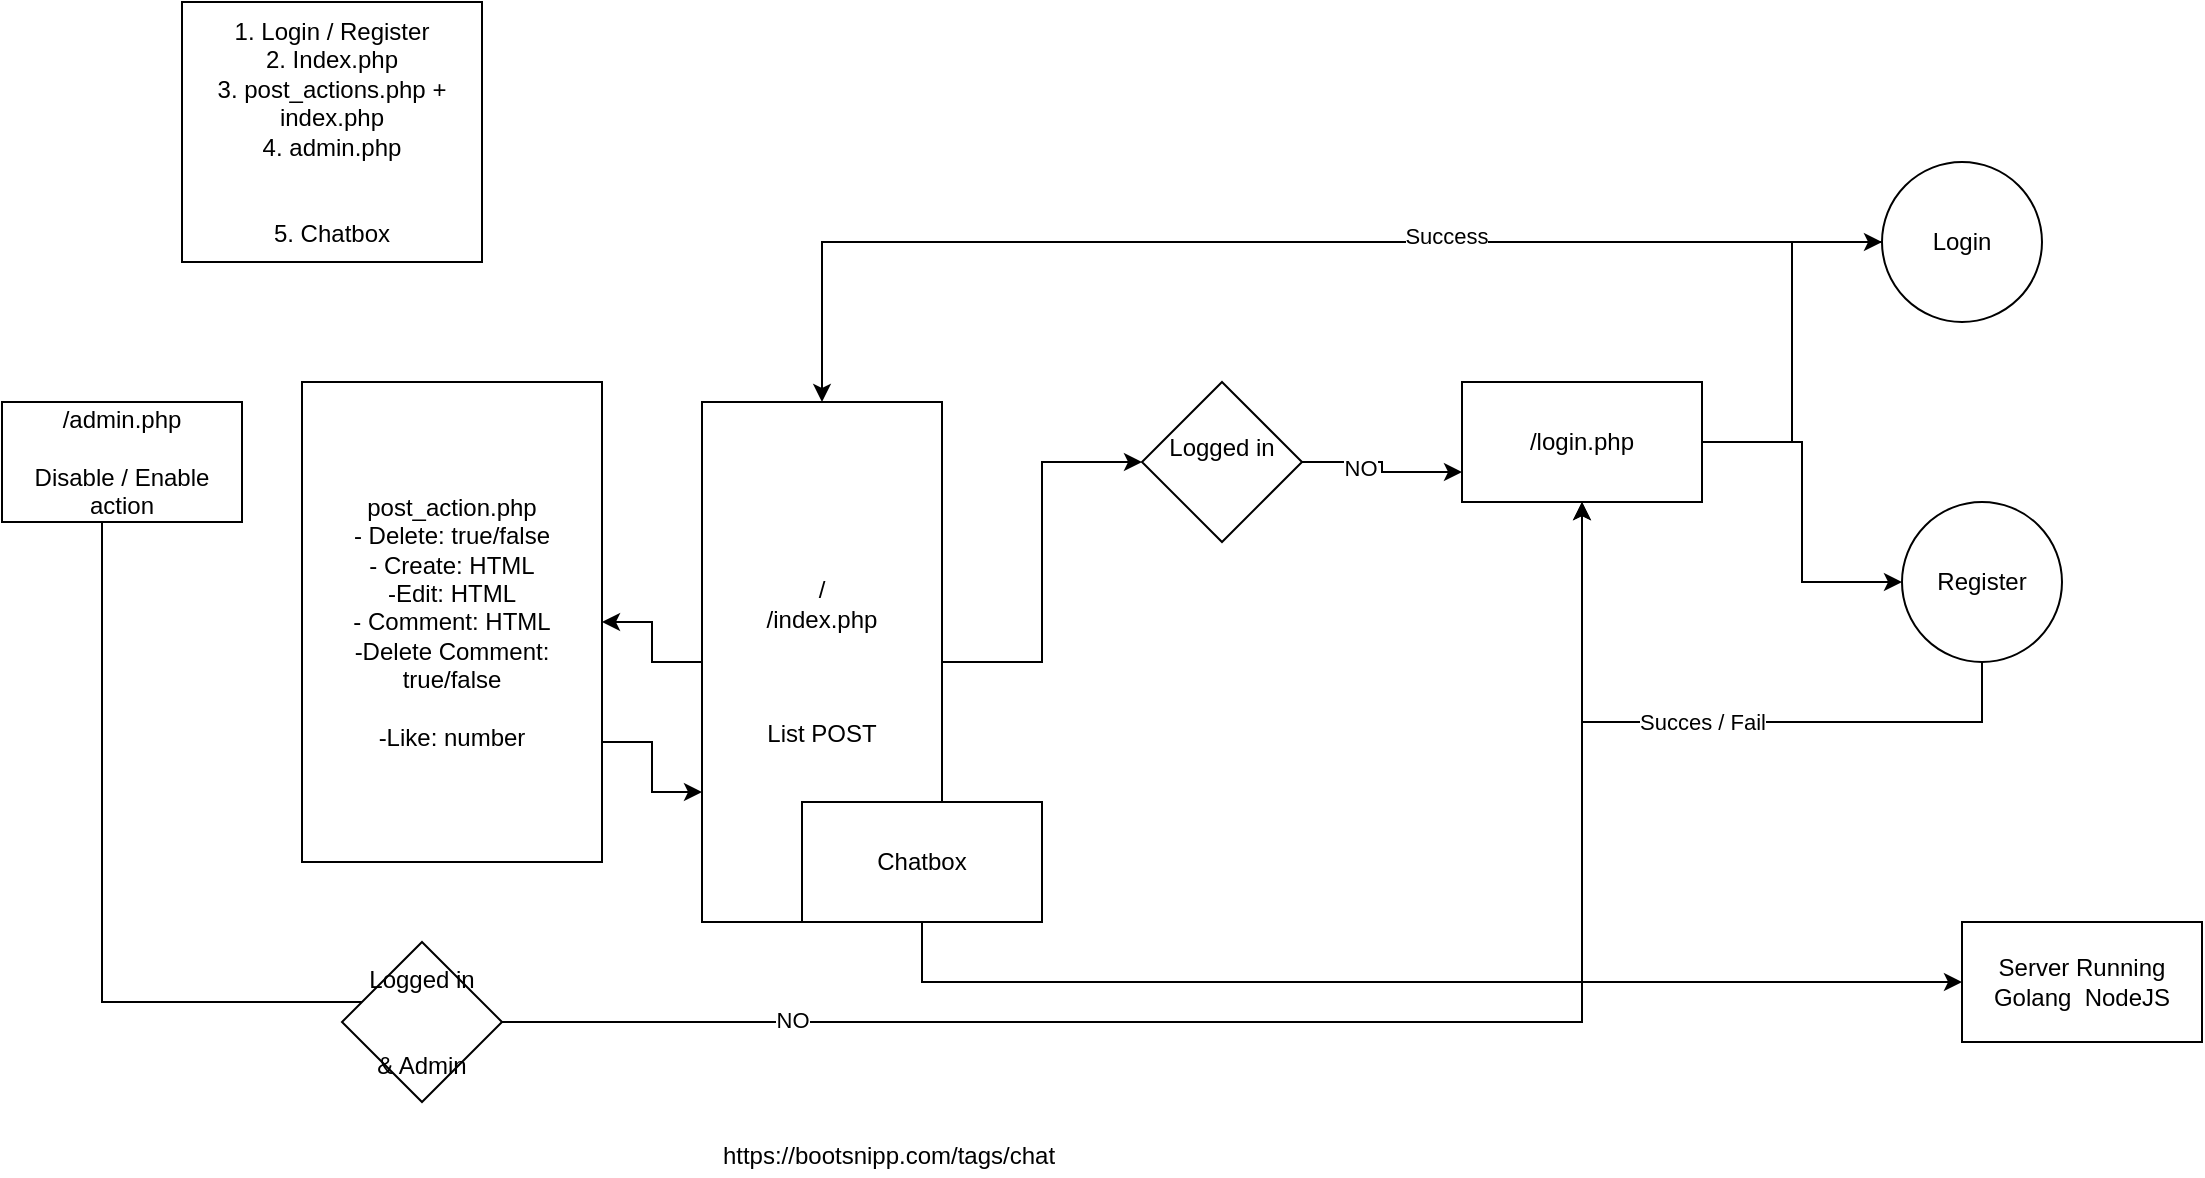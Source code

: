 <mxfile version="12.9.13" type="device"><diagram id="0dNIgwqLnB3Dz0gI8n_r" name="Page-1"><mxGraphModel dx="2135" dy="662" grid="1" gridSize="10" guides="1" tooltips="1" connect="1" arrows="1" fold="1" page="1" pageScale="1" pageWidth="850" pageHeight="1100" math="0" shadow="0"><root><mxCell id="0"/><mxCell id="1" parent="0"/><mxCell id="46hRFOAPK75j9ke6VI-n-6" style="edgeStyle=orthogonalEdgeStyle;rounded=0;orthogonalLoop=1;jettySize=auto;html=1;entryX=0;entryY=0.5;entryDx=0;entryDy=0;" edge="1" parent="1" source="46hRFOAPK75j9ke6VI-n-2" target="46hRFOAPK75j9ke6VI-n-4"><mxGeometry relative="1" as="geometry"/></mxCell><mxCell id="46hRFOAPK75j9ke6VI-n-24" style="edgeStyle=orthogonalEdgeStyle;rounded=0;orthogonalLoop=1;jettySize=auto;html=1;" edge="1" parent="1" source="46hRFOAPK75j9ke6VI-n-2" target="46hRFOAPK75j9ke6VI-n-22"><mxGeometry relative="1" as="geometry"/></mxCell><mxCell id="46hRFOAPK75j9ke6VI-n-2" value="&lt;div&gt;/&lt;br&gt;&lt;/div&gt;&lt;div&gt;/index.php&lt;/div&gt;&lt;div&gt;&lt;br&gt;&lt;/div&gt;&lt;div&gt;&lt;br&gt;&lt;/div&gt;&lt;div&gt;&lt;br&gt;&lt;/div&gt;&lt;div&gt;List POST&lt;br&gt;&lt;/div&gt;" style="rounded=0;whiteSpace=wrap;html=1;" vertex="1" parent="1"><mxGeometry x="30" y="270" width="120" height="260" as="geometry"/></mxCell><mxCell id="46hRFOAPK75j9ke6VI-n-10" style="edgeStyle=orthogonalEdgeStyle;rounded=0;orthogonalLoop=1;jettySize=auto;html=1;entryX=0;entryY=0.5;entryDx=0;entryDy=0;" edge="1" parent="1" source="46hRFOAPK75j9ke6VI-n-3" target="46hRFOAPK75j9ke6VI-n-8"><mxGeometry relative="1" as="geometry"/></mxCell><mxCell id="46hRFOAPK75j9ke6VI-n-11" style="edgeStyle=orthogonalEdgeStyle;rounded=0;orthogonalLoop=1;jettySize=auto;html=1;entryX=0;entryY=0.5;entryDx=0;entryDy=0;" edge="1" parent="1" source="46hRFOAPK75j9ke6VI-n-3" target="46hRFOAPK75j9ke6VI-n-9"><mxGeometry relative="1" as="geometry"/></mxCell><mxCell id="46hRFOAPK75j9ke6VI-n-3" value="/login.php" style="rounded=0;whiteSpace=wrap;html=1;" vertex="1" parent="1"><mxGeometry x="410" y="260" width="120" height="60" as="geometry"/></mxCell><mxCell id="46hRFOAPK75j9ke6VI-n-5" style="edgeStyle=orthogonalEdgeStyle;rounded=0;orthogonalLoop=1;jettySize=auto;html=1;entryX=0;entryY=0.75;entryDx=0;entryDy=0;" edge="1" parent="1" source="46hRFOAPK75j9ke6VI-n-4" target="46hRFOAPK75j9ke6VI-n-3"><mxGeometry relative="1" as="geometry"/></mxCell><mxCell id="46hRFOAPK75j9ke6VI-n-7" value="NO" style="edgeLabel;html=1;align=center;verticalAlign=middle;resizable=0;points=[];" vertex="1" connectable="0" parent="46hRFOAPK75j9ke6VI-n-5"><mxGeometry x="-0.318" y="-3" relative="1" as="geometry"><mxPoint as="offset"/></mxGeometry></mxCell><mxCell id="46hRFOAPK75j9ke6VI-n-4" value="&lt;div&gt;Logged in&lt;/div&gt;&lt;div&gt;&lt;br&gt;&lt;/div&gt;" style="rhombus;whiteSpace=wrap;html=1;" vertex="1" parent="1"><mxGeometry x="250" y="260" width="80" height="80" as="geometry"/></mxCell><mxCell id="46hRFOAPK75j9ke6VI-n-13" style="edgeStyle=orthogonalEdgeStyle;rounded=0;orthogonalLoop=1;jettySize=auto;html=1;entryX=0.5;entryY=0;entryDx=0;entryDy=0;" edge="1" parent="1" source="46hRFOAPK75j9ke6VI-n-8" target="46hRFOAPK75j9ke6VI-n-2"><mxGeometry relative="1" as="geometry"/></mxCell><mxCell id="46hRFOAPK75j9ke6VI-n-14" value="Success" style="edgeLabel;html=1;align=center;verticalAlign=middle;resizable=0;points=[];" vertex="1" connectable="0" parent="46hRFOAPK75j9ke6VI-n-13"><mxGeometry x="-0.285" y="-3" relative="1" as="geometry"><mxPoint as="offset"/></mxGeometry></mxCell><mxCell id="46hRFOAPK75j9ke6VI-n-8" value="Login" style="ellipse;whiteSpace=wrap;html=1;aspect=fixed;" vertex="1" parent="1"><mxGeometry x="620" y="150" width="80" height="80" as="geometry"/></mxCell><mxCell id="46hRFOAPK75j9ke6VI-n-12" value="Succes / Fail" style="edgeStyle=orthogonalEdgeStyle;rounded=0;orthogonalLoop=1;jettySize=auto;html=1;entryX=0.5;entryY=1;entryDx=0;entryDy=0;" edge="1" parent="1" source="46hRFOAPK75j9ke6VI-n-9" target="46hRFOAPK75j9ke6VI-n-3"><mxGeometry relative="1" as="geometry"><Array as="points"><mxPoint x="670" y="430"/><mxPoint x="470" y="430"/></Array></mxGeometry></mxCell><mxCell id="46hRFOAPK75j9ke6VI-n-9" value="Register" style="ellipse;whiteSpace=wrap;html=1;aspect=fixed;" vertex="1" parent="1"><mxGeometry x="630" y="320" width="80" height="80" as="geometry"/></mxCell><mxCell id="46hRFOAPK75j9ke6VI-n-18" style="edgeStyle=orthogonalEdgeStyle;rounded=0;orthogonalLoop=1;jettySize=auto;html=1;entryX=0.5;entryY=0;entryDx=0;entryDy=0;" edge="1" parent="1" source="46hRFOAPK75j9ke6VI-n-15" target="46hRFOAPK75j9ke6VI-n-16"><mxGeometry relative="1" as="geometry"><Array as="points"><mxPoint x="-270" y="570"/><mxPoint x="-110" y="570"/></Array></mxGeometry></mxCell><mxCell id="46hRFOAPK75j9ke6VI-n-15" value="&lt;div&gt;/admin.php&lt;/div&gt;&lt;div&gt;&lt;br&gt;&lt;/div&gt;&lt;div&gt;Disable / Enable action&lt;br&gt;&lt;/div&gt;" style="rounded=0;whiteSpace=wrap;html=1;" vertex="1" parent="1"><mxGeometry x="-320" y="270" width="120" height="60" as="geometry"/></mxCell><mxCell id="46hRFOAPK75j9ke6VI-n-19" style="edgeStyle=orthogonalEdgeStyle;rounded=0;orthogonalLoop=1;jettySize=auto;html=1;entryX=0.5;entryY=1;entryDx=0;entryDy=0;" edge="1" parent="1" source="46hRFOAPK75j9ke6VI-n-16" target="46hRFOAPK75j9ke6VI-n-3"><mxGeometry relative="1" as="geometry"/></mxCell><mxCell id="46hRFOAPK75j9ke6VI-n-20" value="NO" style="edgeLabel;html=1;align=center;verticalAlign=middle;resizable=0;points=[];" vertex="1" connectable="0" parent="46hRFOAPK75j9ke6VI-n-19"><mxGeometry x="-0.639" y="1" relative="1" as="geometry"><mxPoint as="offset"/></mxGeometry></mxCell><mxCell id="46hRFOAPK75j9ke6VI-n-16" value="&lt;div&gt;Logged in&lt;/div&gt;&lt;div&gt;&lt;br&gt;&lt;/div&gt;&lt;div&gt;&lt;br&gt;&lt;/div&gt;&lt;div&gt;&amp;amp; Admin&lt;br&gt;&lt;/div&gt;" style="rhombus;whiteSpace=wrap;html=1;" vertex="1" parent="1"><mxGeometry x="-150" y="540" width="80" height="80" as="geometry"/></mxCell><mxCell id="46hRFOAPK75j9ke6VI-n-25" style="edgeStyle=orthogonalEdgeStyle;rounded=0;orthogonalLoop=1;jettySize=auto;html=1;exitX=1;exitY=0.75;exitDx=0;exitDy=0;entryX=0;entryY=0.75;entryDx=0;entryDy=0;" edge="1" parent="1" source="46hRFOAPK75j9ke6VI-n-22" target="46hRFOAPK75j9ke6VI-n-2"><mxGeometry relative="1" as="geometry"/></mxCell><mxCell id="46hRFOAPK75j9ke6VI-n-22" value="&lt;div&gt;post_action.php&lt;/div&gt;&lt;div&gt;- Delete: true/false&lt;br&gt;&lt;/div&gt;&lt;div&gt;- Create: HTML&lt;br&gt;&lt;/div&gt;&lt;div&gt;-Edit: HTML&lt;br&gt;&lt;/div&gt;&lt;div&gt;- Comment: HTML&lt;br&gt;&lt;/div&gt;&lt;div&gt;-Delete Comment: true/false&lt;br&gt;&lt;/div&gt;&lt;div&gt;&lt;br&gt;&lt;/div&gt;&lt;div&gt;-Like: number&lt;br&gt;&lt;/div&gt;" style="rounded=0;whiteSpace=wrap;html=1;" vertex="1" parent="1"><mxGeometry x="-170" y="260" width="150" height="240" as="geometry"/></mxCell><mxCell id="46hRFOAPK75j9ke6VI-n-26" value="&lt;div&gt;Server Running&lt;/div&gt;&lt;div&gt;Golang&amp;nbsp; NodeJS&lt;br&gt;&lt;/div&gt;" style="rounded=0;whiteSpace=wrap;html=1;" vertex="1" parent="1"><mxGeometry x="660" y="530" width="120" height="60" as="geometry"/></mxCell><mxCell id="46hRFOAPK75j9ke6VI-n-29" style="edgeStyle=orthogonalEdgeStyle;rounded=0;orthogonalLoop=1;jettySize=auto;html=1;entryX=0;entryY=0.5;entryDx=0;entryDy=0;" edge="1" parent="1" source="46hRFOAPK75j9ke6VI-n-28" target="46hRFOAPK75j9ke6VI-n-26"><mxGeometry relative="1" as="geometry"><Array as="points"><mxPoint x="140" y="560"/></Array></mxGeometry></mxCell><mxCell id="46hRFOAPK75j9ke6VI-n-28" value="Chatbox" style="rounded=0;whiteSpace=wrap;html=1;" vertex="1" parent="1"><mxGeometry x="80" y="470" width="120" height="60" as="geometry"/></mxCell><mxCell id="46hRFOAPK75j9ke6VI-n-30" value="https://bootsnipp.com/tags/chat" style="text;html=1;align=center;verticalAlign=middle;resizable=0;points=[];autosize=1;" vertex="1" parent="1"><mxGeometry x="33" y="637" width="180" height="20" as="geometry"/></mxCell><mxCell id="46hRFOAPK75j9ke6VI-n-31" value="&lt;div&gt;1. Login / Register&lt;/div&gt;&lt;div&gt;2. Index.php&lt;/div&gt;&lt;div&gt;3. post_actions.php + index.php&lt;br&gt;&lt;/div&gt;&lt;div&gt;4. admin.php&lt;br&gt;&lt;/div&gt;&lt;div&gt;&lt;br&gt;&lt;/div&gt;&lt;div&gt;&lt;br&gt;&lt;/div&gt;&lt;div&gt;5. Chatbox&lt;br&gt;&lt;/div&gt;" style="rounded=0;whiteSpace=wrap;html=1;" vertex="1" parent="1"><mxGeometry x="-230" y="70" width="150" height="130" as="geometry"/></mxCell></root></mxGraphModel></diagram></mxfile>